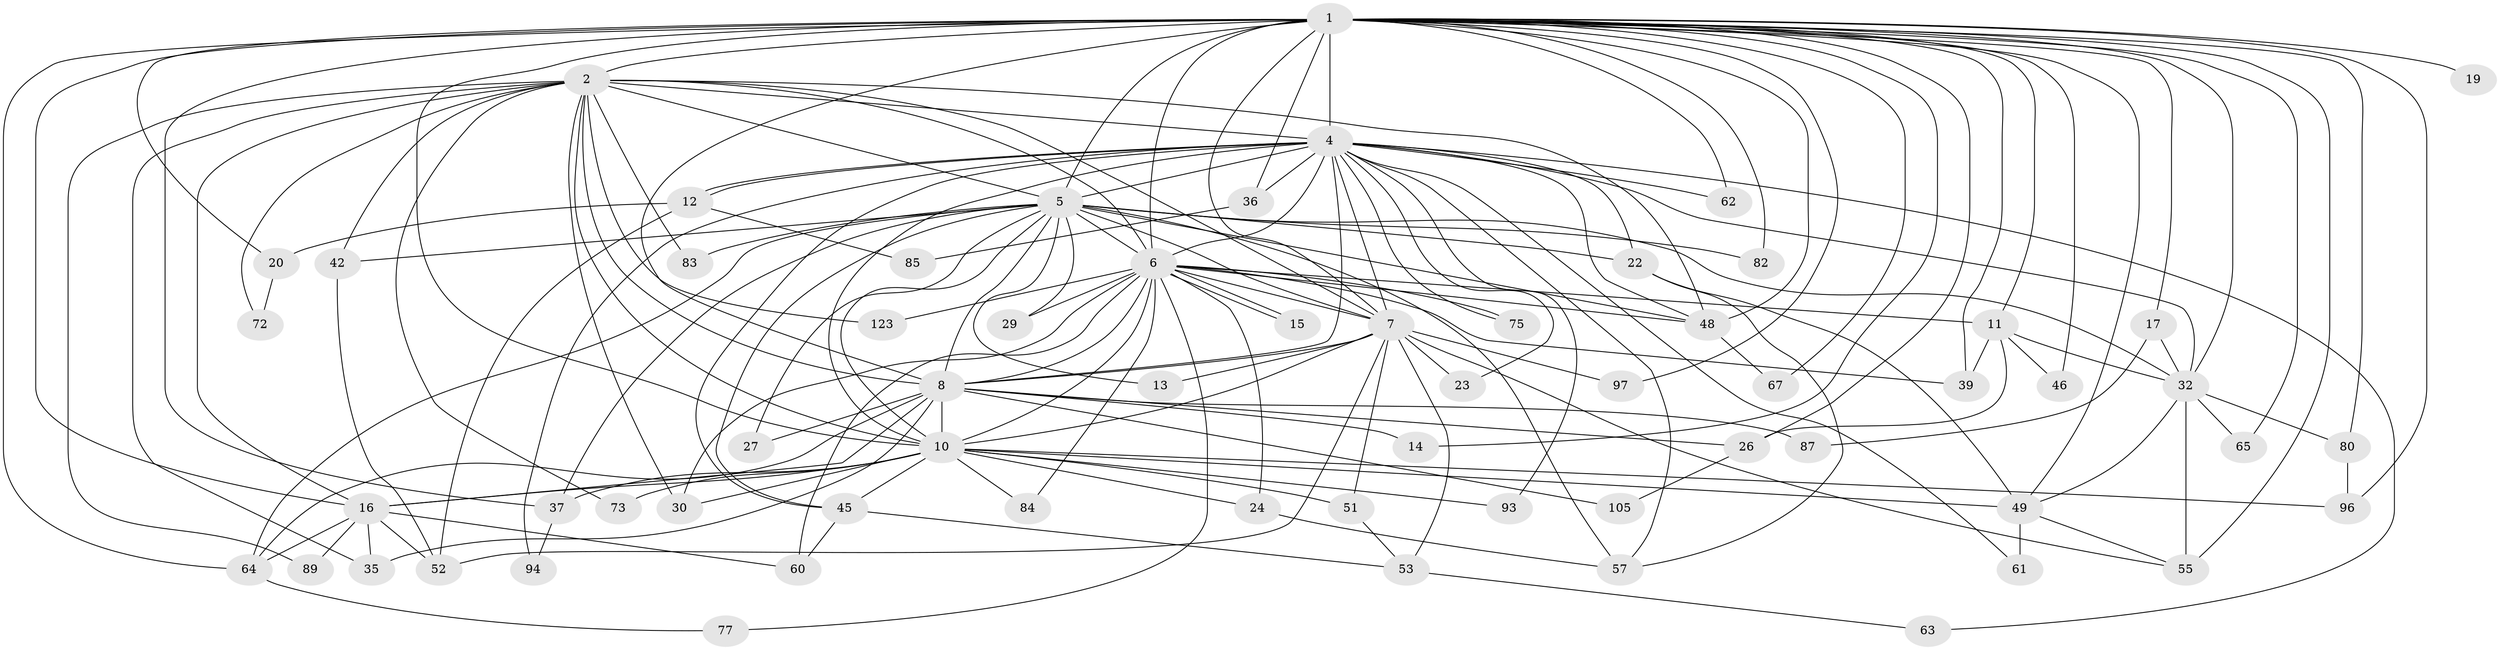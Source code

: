 // original degree distribution, {24: 0.007874015748031496, 19: 0.007874015748031496, 21: 0.015748031496062992, 26: 0.007874015748031496, 25: 0.007874015748031496, 23: 0.007874015748031496, 18: 0.007874015748031496, 27: 0.007874015748031496, 22: 0.007874015748031496, 6: 0.031496062992125984, 5: 0.047244094488188976, 2: 0.49606299212598426, 4: 0.11811023622047244, 3: 0.2204724409448819, 8: 0.007874015748031496}
// Generated by graph-tools (version 1.1) at 2025/14/03/09/25 04:14:10]
// undirected, 63 vertices, 163 edges
graph export_dot {
graph [start="1"]
  node [color=gray90,style=filled];
  1 [super="+3"];
  2 [super="+98"];
  4 [super="+41+40+121+107+108+90"];
  5 [super="+18+91+102"];
  6;
  7 [super="+21+43"];
  8;
  10;
  11;
  12;
  13;
  14;
  15;
  16 [super="+31+34"];
  17;
  19;
  20 [super="+120"];
  22;
  23;
  24;
  26 [super="+44+33"];
  27;
  29;
  30 [super="+117"];
  32 [super="+118+38+100+76"];
  35;
  36;
  37 [super="+78"];
  39 [super="+127"];
  42;
  45 [super="+79+70"];
  46 [super="+69"];
  48 [super="+101"];
  49 [super="+86"];
  51;
  52 [super="+56+59"];
  53;
  55 [super="+109+66"];
  57 [super="+92+88"];
  60;
  61;
  62;
  63;
  64 [super="+104+68"];
  65;
  67 [super="+81"];
  72;
  73;
  75;
  77;
  80 [super="+113"];
  82;
  83;
  84;
  85;
  87;
  89;
  93;
  94;
  96;
  97;
  105;
  123;
  1 -- 2 [weight=4];
  1 -- 4 [weight=6];
  1 -- 5 [weight=4];
  1 -- 6 [weight=3];
  1 -- 7 [weight=3];
  1 -- 8 [weight=3];
  1 -- 10 [weight=3];
  1 -- 14;
  1 -- 19 [weight=2];
  1 -- 36 [weight=2];
  1 -- 39;
  1 -- 46 [weight=3];
  1 -- 55 [weight=2];
  1 -- 62;
  1 -- 65;
  1 -- 96;
  1 -- 97;
  1 -- 64 [weight=2];
  1 -- 67 [weight=3];
  1 -- 11;
  1 -- 16;
  1 -- 17;
  1 -- 80;
  1 -- 20 [weight=2];
  1 -- 82;
  1 -- 26 [weight=3];
  1 -- 32;
  1 -- 37 [weight=3];
  1 -- 48;
  1 -- 49;
  2 -- 4;
  2 -- 5;
  2 -- 6;
  2 -- 7;
  2 -- 8;
  2 -- 10;
  2 -- 16;
  2 -- 42;
  2 -- 48;
  2 -- 72;
  2 -- 73;
  2 -- 83;
  2 -- 89;
  2 -- 123;
  2 -- 35;
  2 -- 30;
  4 -- 5 [weight=2];
  4 -- 6;
  4 -- 7 [weight=2];
  4 -- 8 [weight=3];
  4 -- 10 [weight=2];
  4 -- 12;
  4 -- 12;
  4 -- 22;
  4 -- 23;
  4 -- 36;
  4 -- 45;
  4 -- 62 [weight=2];
  4 -- 93;
  4 -- 94;
  4 -- 48;
  4 -- 75;
  4 -- 63;
  4 -- 57;
  4 -- 61;
  4 -- 32;
  5 -- 6 [weight=2];
  5 -- 7;
  5 -- 8 [weight=2];
  5 -- 10;
  5 -- 13;
  5 -- 27;
  5 -- 29;
  5 -- 32 [weight=2];
  5 -- 42;
  5 -- 82;
  5 -- 83;
  5 -- 45;
  5 -- 64;
  5 -- 37;
  5 -- 48;
  5 -- 57;
  5 -- 22;
  6 -- 7;
  6 -- 8;
  6 -- 10;
  6 -- 11;
  6 -- 15;
  6 -- 15;
  6 -- 24;
  6 -- 29;
  6 -- 30;
  6 -- 39;
  6 -- 60;
  6 -- 75;
  6 -- 77;
  6 -- 84;
  6 -- 123;
  6 -- 48;
  7 -- 8 [weight=2];
  7 -- 10 [weight=2];
  7 -- 13;
  7 -- 23;
  7 -- 51;
  7 -- 53;
  7 -- 97;
  7 -- 55;
  7 -- 52;
  8 -- 10;
  8 -- 14;
  8 -- 26;
  8 -- 27;
  8 -- 35;
  8 -- 64;
  8 -- 87;
  8 -- 105;
  8 -- 16;
  10 -- 24;
  10 -- 30;
  10 -- 37;
  10 -- 45;
  10 -- 49;
  10 -- 51;
  10 -- 73;
  10 -- 84;
  10 -- 93;
  10 -- 96;
  10 -- 16;
  11 -- 46;
  11 -- 26;
  11 -- 39;
  11 -- 32;
  12 -- 85;
  12 -- 52;
  12 -- 20;
  16 -- 35 [weight=2];
  16 -- 64;
  16 -- 52;
  16 -- 89;
  16 -- 60;
  17 -- 87;
  17 -- 32;
  20 -- 72;
  22 -- 57;
  22 -- 49;
  24 -- 57;
  26 -- 105;
  32 -- 55;
  32 -- 65;
  32 -- 80;
  32 -- 49;
  36 -- 85;
  37 -- 94;
  42 -- 52;
  45 -- 60;
  45 -- 53;
  48 -- 67;
  49 -- 61 [weight=2];
  49 -- 55;
  51 -- 53;
  53 -- 63;
  64 -- 77;
  80 -- 96;
}
